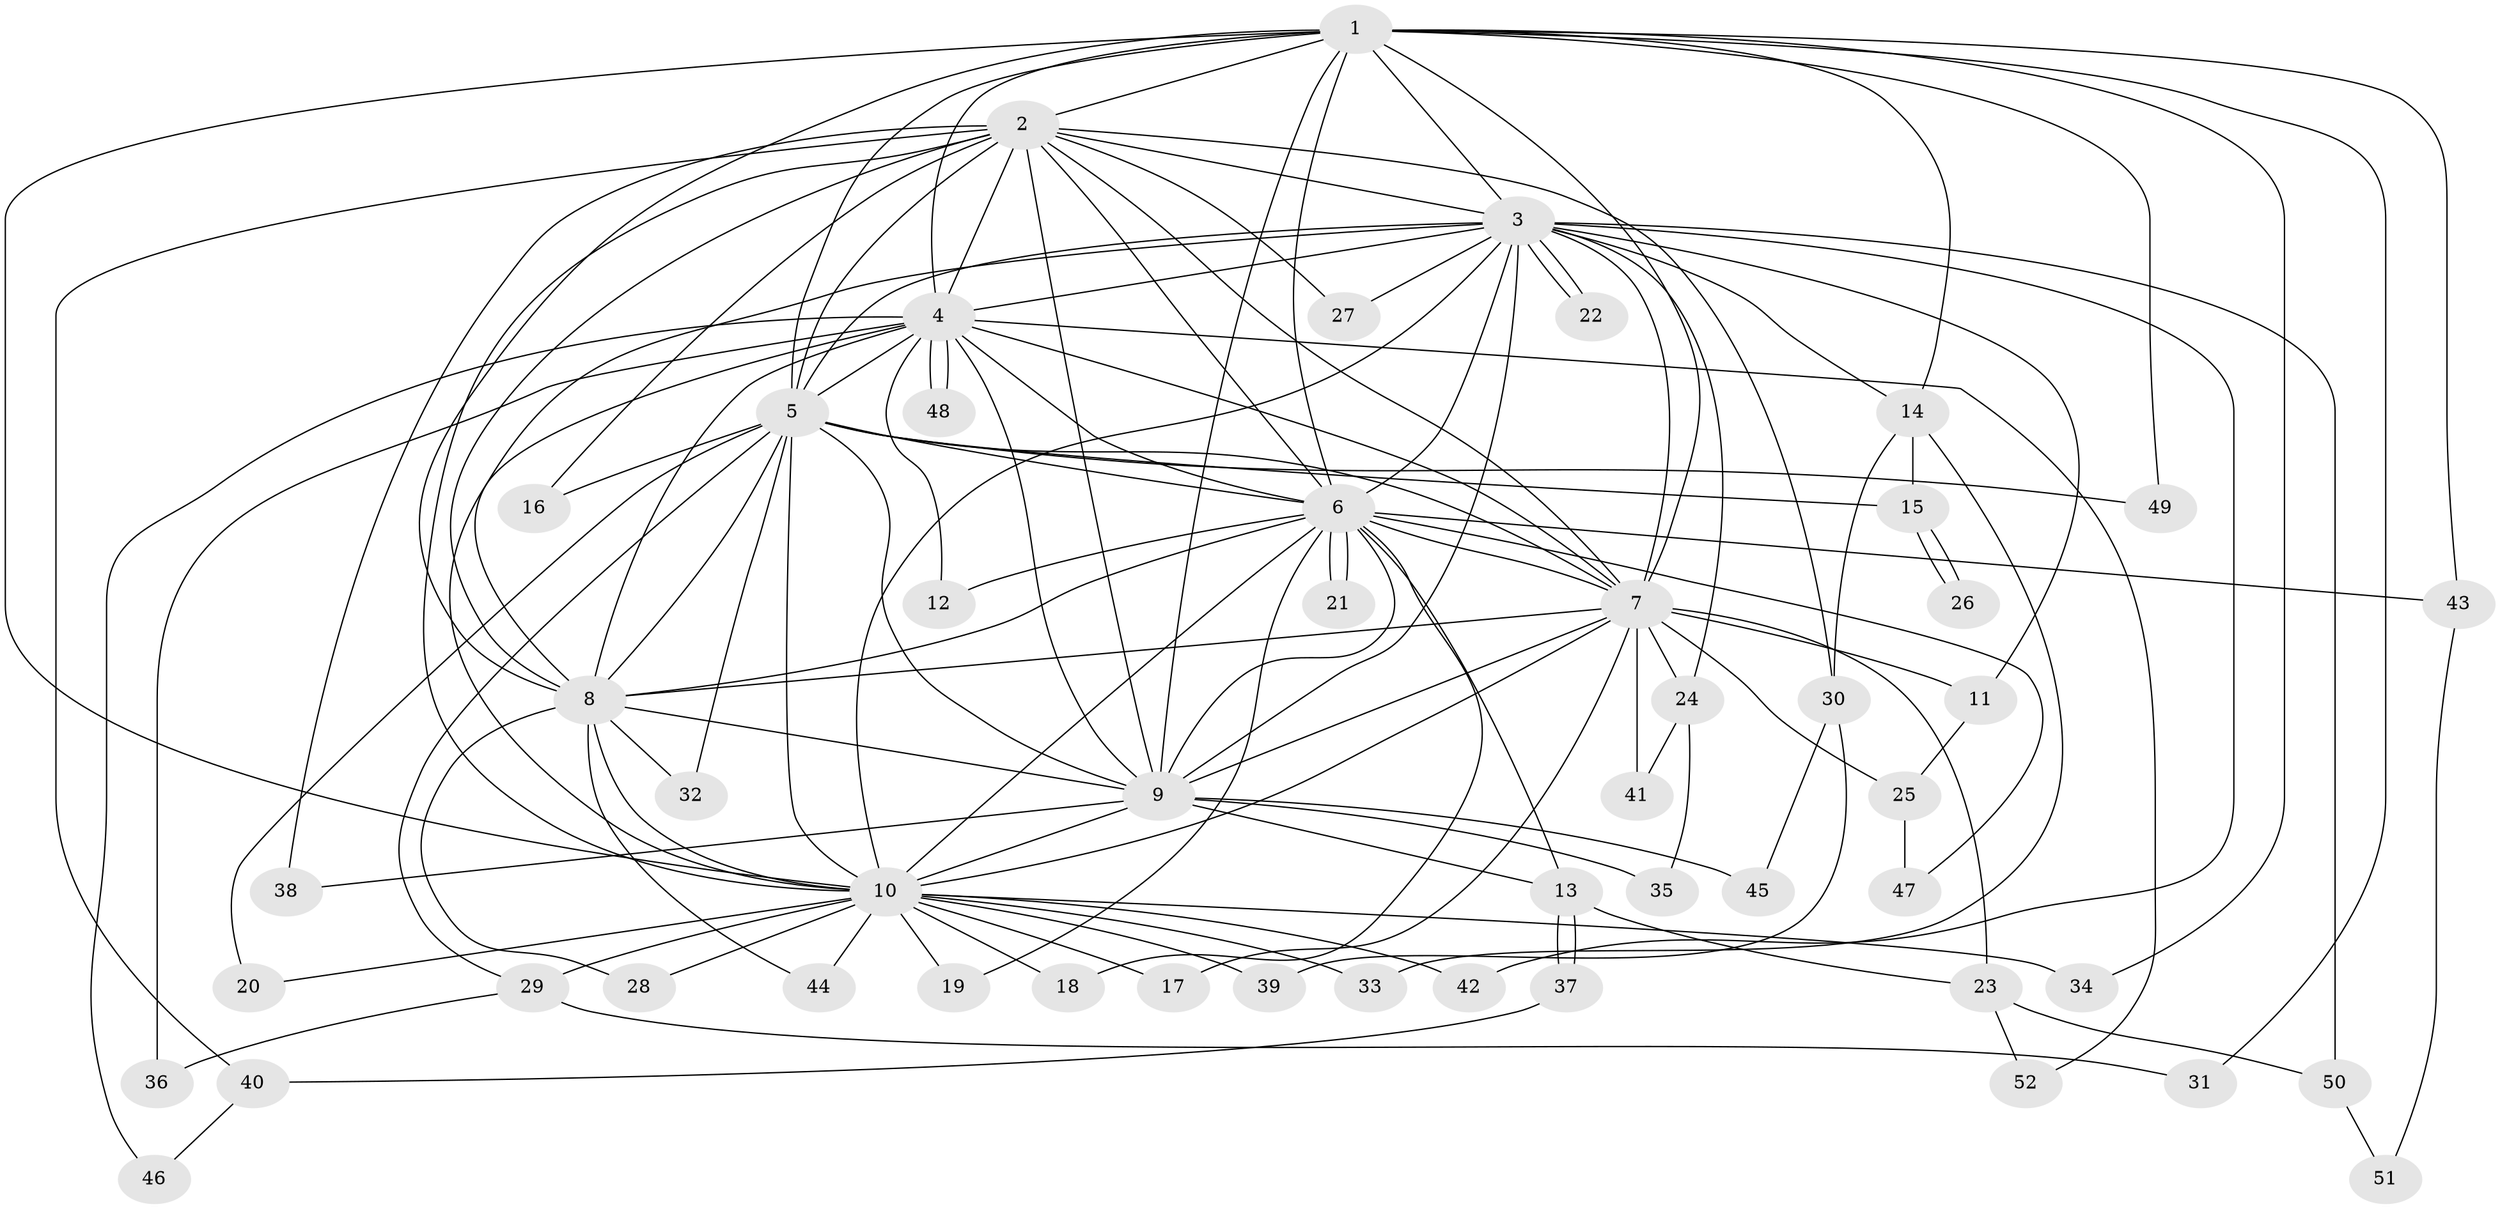 // Generated by graph-tools (version 1.1) at 2025/34/03/09/25 02:34:48]
// undirected, 52 vertices, 129 edges
graph export_dot {
graph [start="1"]
  node [color=gray90,style=filled];
  1;
  2;
  3;
  4;
  5;
  6;
  7;
  8;
  9;
  10;
  11;
  12;
  13;
  14;
  15;
  16;
  17;
  18;
  19;
  20;
  21;
  22;
  23;
  24;
  25;
  26;
  27;
  28;
  29;
  30;
  31;
  32;
  33;
  34;
  35;
  36;
  37;
  38;
  39;
  40;
  41;
  42;
  43;
  44;
  45;
  46;
  47;
  48;
  49;
  50;
  51;
  52;
  1 -- 2;
  1 -- 3;
  1 -- 4;
  1 -- 5;
  1 -- 6;
  1 -- 7;
  1 -- 8;
  1 -- 9;
  1 -- 10;
  1 -- 14;
  1 -- 31;
  1 -- 34;
  1 -- 43;
  1 -- 49;
  2 -- 3;
  2 -- 4;
  2 -- 5;
  2 -- 6;
  2 -- 7;
  2 -- 8;
  2 -- 9;
  2 -- 10;
  2 -- 16;
  2 -- 27;
  2 -- 30;
  2 -- 38;
  2 -- 40;
  3 -- 4;
  3 -- 5;
  3 -- 6;
  3 -- 7;
  3 -- 8;
  3 -- 9;
  3 -- 10;
  3 -- 11;
  3 -- 14;
  3 -- 22;
  3 -- 22;
  3 -- 24;
  3 -- 27;
  3 -- 42;
  3 -- 50;
  4 -- 5;
  4 -- 6;
  4 -- 7;
  4 -- 8;
  4 -- 9;
  4 -- 10;
  4 -- 12;
  4 -- 36;
  4 -- 46;
  4 -- 48;
  4 -- 48;
  4 -- 52;
  5 -- 6;
  5 -- 7;
  5 -- 8;
  5 -- 9;
  5 -- 10;
  5 -- 15;
  5 -- 16;
  5 -- 20;
  5 -- 29;
  5 -- 32;
  5 -- 49;
  6 -- 7;
  6 -- 8;
  6 -- 9;
  6 -- 10;
  6 -- 12;
  6 -- 13;
  6 -- 18;
  6 -- 19;
  6 -- 21;
  6 -- 21;
  6 -- 43;
  6 -- 47;
  7 -- 8;
  7 -- 9;
  7 -- 10;
  7 -- 11;
  7 -- 17;
  7 -- 23;
  7 -- 24;
  7 -- 25;
  7 -- 41;
  8 -- 9;
  8 -- 10;
  8 -- 28;
  8 -- 32;
  8 -- 44;
  9 -- 10;
  9 -- 13;
  9 -- 35;
  9 -- 38;
  9 -- 45;
  10 -- 17;
  10 -- 18;
  10 -- 19;
  10 -- 20;
  10 -- 28;
  10 -- 29;
  10 -- 33;
  10 -- 34;
  10 -- 39;
  10 -- 42;
  10 -- 44;
  11 -- 25;
  13 -- 23;
  13 -- 37;
  13 -- 37;
  14 -- 15;
  14 -- 30;
  14 -- 33;
  15 -- 26;
  15 -- 26;
  23 -- 50;
  23 -- 52;
  24 -- 35;
  24 -- 41;
  25 -- 47;
  29 -- 31;
  29 -- 36;
  30 -- 39;
  30 -- 45;
  37 -- 40;
  40 -- 46;
  43 -- 51;
  50 -- 51;
}
